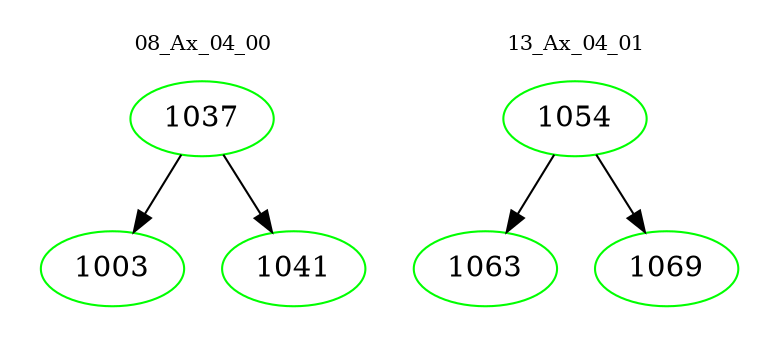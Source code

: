 digraph{
subgraph cluster_0 {
color = white
label = "08_Ax_04_00";
fontsize=10;
T0_1037 [label="1037", color="green"]
T0_1037 -> T0_1003 [color="black"]
T0_1003 [label="1003", color="green"]
T0_1037 -> T0_1041 [color="black"]
T0_1041 [label="1041", color="green"]
}
subgraph cluster_1 {
color = white
label = "13_Ax_04_01";
fontsize=10;
T1_1054 [label="1054", color="green"]
T1_1054 -> T1_1063 [color="black"]
T1_1063 [label="1063", color="green"]
T1_1054 -> T1_1069 [color="black"]
T1_1069 [label="1069", color="green"]
}
}
